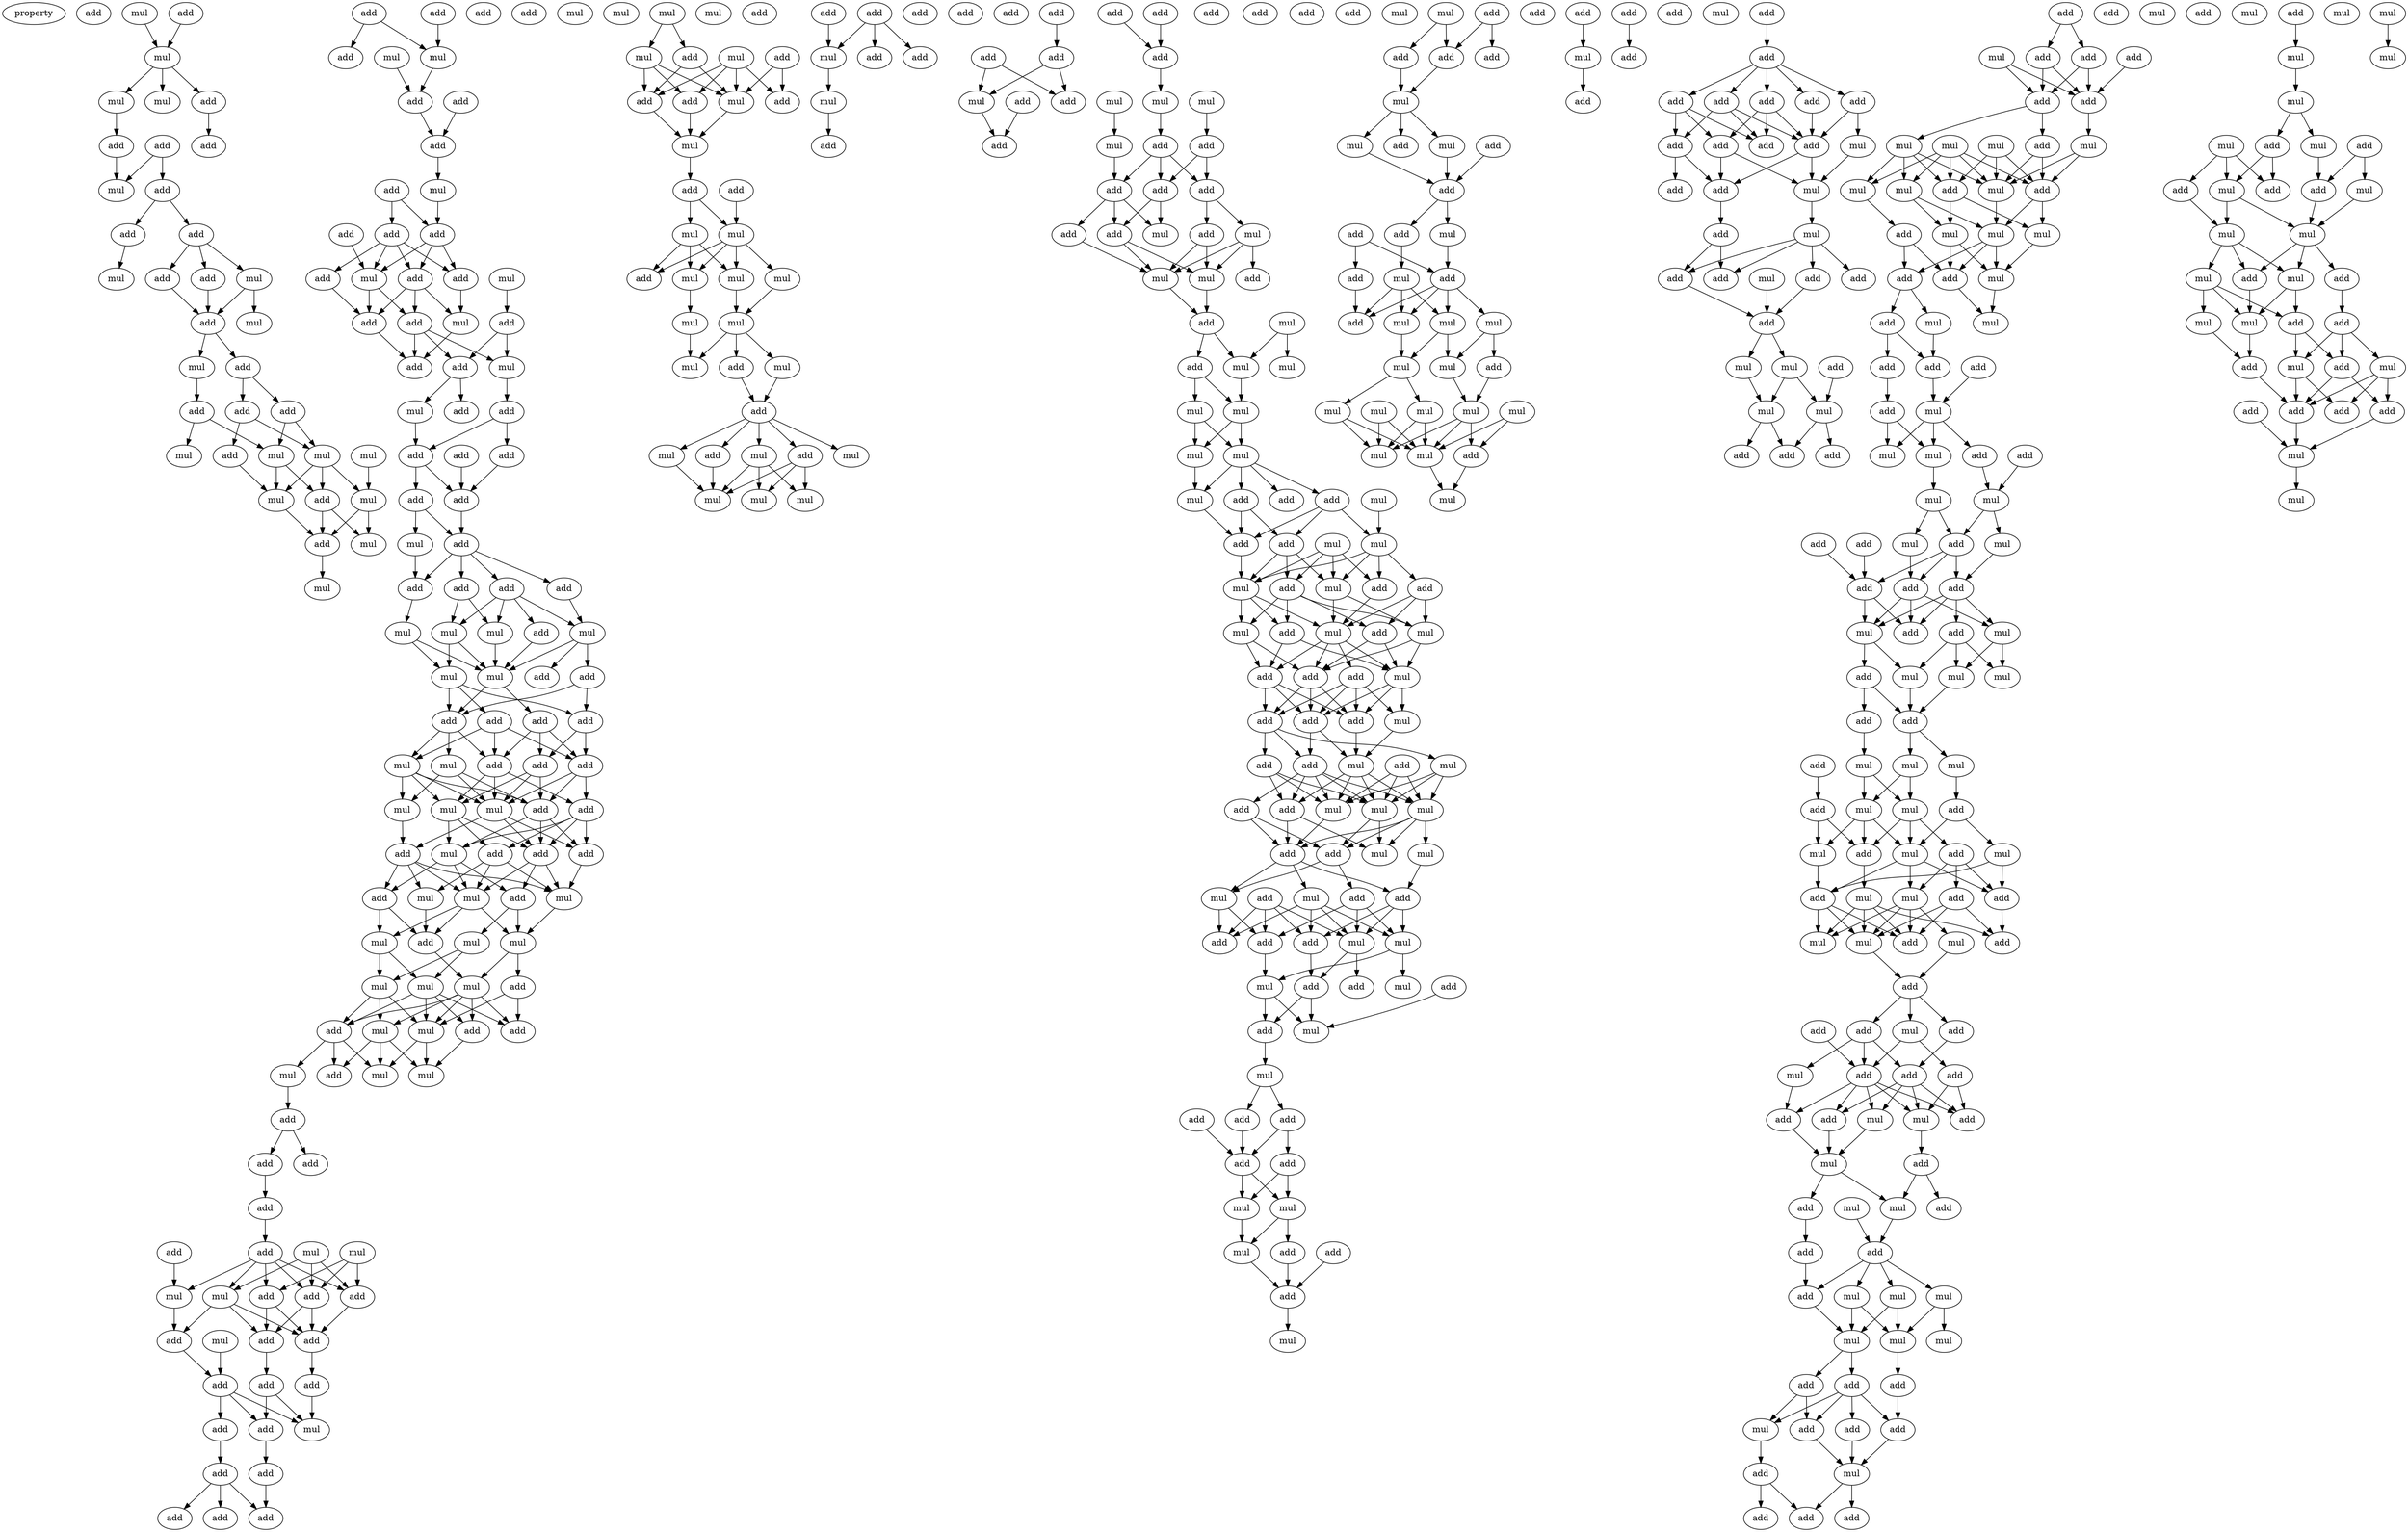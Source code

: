 digraph {
    node [fontcolor=black]
    property [mul=2,lf=1.4]
    0 [ label = add ];
    1 [ label = mul ];
    2 [ label = add ];
    3 [ label = mul ];
    4 [ label = mul ];
    5 [ label = mul ];
    6 [ label = add ];
    7 [ label = add ];
    8 [ label = add ];
    9 [ label = add ];
    10 [ label = mul ];
    11 [ label = add ];
    12 [ label = add ];
    13 [ label = add ];
    14 [ label = add ];
    15 [ label = mul ];
    16 [ label = add ];
    17 [ label = mul ];
    18 [ label = mul ];
    19 [ label = add ];
    20 [ label = mul ];
    21 [ label = add ];
    22 [ label = add ];
    23 [ label = add ];
    24 [ label = add ];
    25 [ label = mul ];
    26 [ label = mul ];
    27 [ label = mul ];
    28 [ label = mul ];
    29 [ label = add ];
    30 [ label = add ];
    31 [ label = mul ];
    32 [ label = mul ];
    33 [ label = add ];
    34 [ label = mul ];
    35 [ label = add ];
    36 [ label = add ];
    37 [ label = mul ];
    38 [ label = add ];
    39 [ label = mul ];
    40 [ label = mul ];
    41 [ label = add ];
    42 [ label = add ];
    43 [ label = add ];
    44 [ label = add ];
    45 [ label = mul ];
    46 [ label = add ];
    47 [ label = add ];
    48 [ label = add ];
    49 [ label = add ];
    50 [ label = mul ];
    51 [ label = add ];
    52 [ label = add ];
    53 [ label = mul ];
    54 [ label = add ];
    55 [ label = mul ];
    56 [ label = add ];
    57 [ label = add ];
    58 [ label = add ];
    59 [ label = add ];
    60 [ label = mul ];
    61 [ label = mul ];
    62 [ label = add ];
    63 [ label = add ];
    64 [ label = add ];
    65 [ label = add ];
    66 [ label = add ];
    67 [ label = add ];
    68 [ label = add ];
    69 [ label = add ];
    70 [ label = add ];
    71 [ label = mul ];
    72 [ label = add ];
    73 [ label = add ];
    74 [ label = add ];
    75 [ label = add ];
    76 [ label = add ];
    77 [ label = mul ];
    78 [ label = mul ];
    79 [ label = mul ];
    80 [ label = mul ];
    81 [ label = add ];
    82 [ label = mul ];
    83 [ label = add ];
    84 [ label = mul ];
    85 [ label = add ];
    86 [ label = add ];
    87 [ label = add ];
    88 [ label = add ];
    89 [ label = add ];
    90 [ label = add ];
    91 [ label = add ];
    92 [ label = mul ];
    93 [ label = mul ];
    94 [ label = add ];
    95 [ label = mul ];
    96 [ label = add ];
    97 [ label = mul ];
    98 [ label = mul ];
    99 [ label = mul ];
    100 [ label = add ];
    101 [ label = add ];
    102 [ label = add ];
    103 [ label = add ];
    104 [ label = add ];
    105 [ label = mul ];
    106 [ label = add ];
    107 [ label = mul ];
    108 [ label = mul ];
    109 [ label = add ];
    110 [ label = mul ];
    111 [ label = mul ];
    112 [ label = mul ];
    113 [ label = mul ];
    114 [ label = mul ];
    115 [ label = add ];
    116 [ label = mul ];
    117 [ label = add ];
    118 [ label = add ];
    119 [ label = mul ];
    120 [ label = mul ];
    121 [ label = add ];
    122 [ label = mul ];
    123 [ label = add ];
    124 [ label = mul ];
    125 [ label = mul ];
    126 [ label = add ];
    127 [ label = add ];
    128 [ label = add ];
    129 [ label = add ];
    130 [ label = add ];
    131 [ label = mul ];
    132 [ label = add ];
    133 [ label = add ];
    134 [ label = mul ];
    135 [ label = mul ];
    136 [ label = add ];
    137 [ label = add ];
    138 [ label = mul ];
    139 [ label = add ];
    140 [ label = add ];
    141 [ label = mul ];
    142 [ label = add ];
    143 [ label = add ];
    144 [ label = add ];
    145 [ label = add ];
    146 [ label = add ];
    147 [ label = add ];
    148 [ label = mul ];
    149 [ label = add ];
    150 [ label = add ];
    151 [ label = add ];
    152 [ label = add ];
    153 [ label = mul ];
    154 [ label = mul ];
    155 [ label = add ];
    156 [ label = add ];
    157 [ label = mul ];
    158 [ label = mul ];
    159 [ label = mul ];
    160 [ label = add ];
    161 [ label = add ];
    162 [ label = mul ];
    163 [ label = add ];
    164 [ label = add ];
    165 [ label = add ];
    166 [ label = mul ];
    167 [ label = add ];
    168 [ label = add ];
    169 [ label = mul ];
    170 [ label = mul ];
    171 [ label = mul ];
    172 [ label = mul ];
    173 [ label = mul ];
    174 [ label = add ];
    175 [ label = mul ];
    176 [ label = mul ];
    177 [ label = mul ];
    178 [ label = add ];
    179 [ label = mul ];
    180 [ label = mul ];
    181 [ label = add ];
    182 [ label = add ];
    183 [ label = mul ];
    184 [ label = add ];
    185 [ label = mul ];
    186 [ label = mul ];
    187 [ label = mul ];
    188 [ label = mul ];
    189 [ label = mul ];
    190 [ label = add ];
    191 [ label = add ];
    192 [ label = add ];
    193 [ label = add ];
    194 [ label = mul ];
    195 [ label = add ];
    196 [ label = add ];
    197 [ label = mul ];
    198 [ label = add ];
    199 [ label = add ];
    200 [ label = add ];
    201 [ label = add ];
    202 [ label = add ];
    203 [ label = add ];
    204 [ label = mul ];
    205 [ label = add ];
    206 [ label = add ];
    207 [ label = add ];
    208 [ label = add ];
    209 [ label = add ];
    210 [ label = add ];
    211 [ label = add ];
    212 [ label = mul ];
    213 [ label = mul ];
    214 [ label = mul ];
    215 [ label = add ];
    216 [ label = add ];
    217 [ label = mul ];
    218 [ label = add ];
    219 [ label = add ];
    220 [ label = add ];
    221 [ label = add ];
    222 [ label = add ];
    223 [ label = mul ];
    224 [ label = mul ];
    225 [ label = add ];
    226 [ label = add ];
    227 [ label = mul ];
    228 [ label = mul ];
    229 [ label = add ];
    230 [ label = mul ];
    231 [ label = add ];
    232 [ label = mul ];
    233 [ label = mul ];
    234 [ label = add ];
    235 [ label = mul ];
    236 [ label = add ];
    237 [ label = mul ];
    238 [ label = mul ];
    239 [ label = mul ];
    240 [ label = add ];
    241 [ label = mul ];
    242 [ label = mul ];
    243 [ label = add ];
    244 [ label = add ];
    245 [ label = add ];
    246 [ label = add ];
    247 [ label = mul ];
    248 [ label = mul ];
    249 [ label = add ];
    250 [ label = mul ];
    251 [ label = add ];
    252 [ label = add ];
    253 [ label = mul ];
    254 [ label = add ];
    255 [ label = mul ];
    256 [ label = mul ];
    257 [ label = mul ];
    258 [ label = add ];
    259 [ label = mul ];
    260 [ label = add ];
    261 [ label = add ];
    262 [ label = add ];
    263 [ label = mul ];
    264 [ label = add ];
    265 [ label = add ];
    266 [ label = add ];
    267 [ label = add ];
    268 [ label = add ];
    269 [ label = mul ];
    270 [ label = mul ];
    271 [ label = add ];
    272 [ label = mul ];
    273 [ label = mul ];
    274 [ label = mul ];
    275 [ label = add ];
    276 [ label = add ];
    277 [ label = add ];
    278 [ label = mul ];
    279 [ label = mul ];
    280 [ label = add ];
    281 [ label = mul ];
    282 [ label = add ];
    283 [ label = add ];
    284 [ label = mul ];
    285 [ label = add ];
    286 [ label = add ];
    287 [ label = mul ];
    288 [ label = add ];
    289 [ label = mul ];
    290 [ label = add ];
    291 [ label = mul ];
    292 [ label = add ];
    293 [ label = mul ];
    294 [ label = add ];
    295 [ label = add ];
    296 [ label = add ];
    297 [ label = mul ];
    298 [ label = mul ];
    299 [ label = add ];
    300 [ label = add ];
    301 [ label = add ];
    302 [ label = add ];
    303 [ label = add ];
    304 [ label = add ];
    305 [ label = mul ];
    306 [ label = mul ];
    307 [ label = add ];
    308 [ label = mul ];
    309 [ label = add ];
    310 [ label = add ];
    311 [ label = mul ];
    312 [ label = mul ];
    313 [ label = mul ];
    314 [ label = add ];
    315 [ label = add ];
    316 [ label = add ];
    317 [ label = add ];
    318 [ label = add ];
    319 [ label = mul ];
    320 [ label = add ];
    321 [ label = mul ];
    322 [ label = add ];
    323 [ label = mul ];
    324 [ label = add ];
    325 [ label = add ];
    326 [ label = mul ];
    327 [ label = add ];
    328 [ label = add ];
    329 [ label = add ];
    330 [ label = mul ];
    331 [ label = add ];
    332 [ label = mul ];
    333 [ label = mul ];
    334 [ label = mul ];
    335 [ label = add ];
    336 [ label = mul ];
    337 [ label = mul ];
    338 [ label = mul ];
    339 [ label = mul ];
    340 [ label = mul ];
    341 [ label = mul ];
    342 [ label = mul ];
    343 [ label = mul ];
    344 [ label = add ];
    345 [ label = mul ];
    346 [ label = mul ];
    347 [ label = add ];
    348 [ label = add ];
    349 [ label = add ];
    350 [ label = mul ];
    351 [ label = add ];
    352 [ label = add ];
    353 [ label = mul ];
    354 [ label = add ];
    355 [ label = add ];
    356 [ label = add ];
    357 [ label = add ];
    358 [ label = add ];
    359 [ label = add ];
    360 [ label = add ];
    361 [ label = add ];
    362 [ label = add ];
    363 [ label = add ];
    364 [ label = add ];
    365 [ label = mul ];
    366 [ label = add ];
    367 [ label = add ];
    368 [ label = mul ];
    369 [ label = add ];
    370 [ label = mul ];
    371 [ label = add ];
    372 [ label = add ];
    373 [ label = add ];
    374 [ label = add ];
    375 [ label = mul ];
    376 [ label = add ];
    377 [ label = mul ];
    378 [ label = add ];
    379 [ label = mul ];
    380 [ label = mul ];
    381 [ label = mul ];
    382 [ label = add ];
    383 [ label = add ];
    384 [ label = add ];
    385 [ label = add ];
    386 [ label = mul ];
    387 [ label = add ];
    388 [ label = add ];
    389 [ label = add ];
    390 [ label = add ];
    391 [ label = add ];
    392 [ label = mul ];
    393 [ label = mul ];
    394 [ label = add ];
    395 [ label = mul ];
    396 [ label = mul ];
    397 [ label = add ];
    398 [ label = mul ];
    399 [ label = mul ];
    400 [ label = add ];
    401 [ label = mul ];
    402 [ label = mul ];
    403 [ label = mul ];
    404 [ label = mul ];
    405 [ label = add ];
    406 [ label = add ];
    407 [ label = mul ];
    408 [ label = add ];
    409 [ label = add ];
    410 [ label = mul ];
    411 [ label = mul ];
    412 [ label = add ];
    413 [ label = add ];
    414 [ label = add ];
    415 [ label = add ];
    416 [ label = mul ];
    417 [ label = mul ];
    418 [ label = add ];
    419 [ label = mul ];
    420 [ label = add ];
    421 [ label = add ];
    422 [ label = mul ];
    423 [ label = mul ];
    424 [ label = add ];
    425 [ label = mul ];
    426 [ label = mul ];
    427 [ label = add ];
    428 [ label = add ];
    429 [ label = add ];
    430 [ label = add ];
    431 [ label = add ];
    432 [ label = add ];
    433 [ label = mul ];
    434 [ label = add ];
    435 [ label = mul ];
    436 [ label = add ];
    437 [ label = mul ];
    438 [ label = mul ];
    439 [ label = mul ];
    440 [ label = add ];
    441 [ label = add ];
    442 [ label = add ];
    443 [ label = mul ];
    444 [ label = mul ];
    445 [ label = mul ];
    446 [ label = add ];
    447 [ label = add ];
    448 [ label = mul ];
    449 [ label = mul ];
    450 [ label = add ];
    451 [ label = mul ];
    452 [ label = mul ];
    453 [ label = add ];
    454 [ label = mul ];
    455 [ label = mul ];
    456 [ label = add ];
    457 [ label = mul ];
    458 [ label = add ];
    459 [ label = add ];
    460 [ label = add ];
    461 [ label = mul ];
    462 [ label = mul ];
    463 [ label = mul ];
    464 [ label = add ];
    465 [ label = add ];
    466 [ label = mul ];
    467 [ label = add ];
    468 [ label = add ];
    469 [ label = add ];
    470 [ label = mul ];
    471 [ label = add ];
    472 [ label = add ];
    473 [ label = add ];
    474 [ label = mul ];
    475 [ label = mul ];
    476 [ label = add ];
    477 [ label = add ];
    478 [ label = mul ];
    479 [ label = add ];
    480 [ label = mul ];
    481 [ label = add ];
    482 [ label = mul ];
    483 [ label = add ];
    484 [ label = mul ];
    485 [ label = add ];
    486 [ label = add ];
    487 [ label = add ];
    488 [ label = add ];
    489 [ label = mul ];
    490 [ label = add ];
    491 [ label = mul ];
    492 [ label = mul ];
    493 [ label = mul ];
    494 [ label = mul ];
    495 [ label = mul ];
    496 [ label = mul ];
    497 [ label = add ];
    498 [ label = add ];
    499 [ label = add ];
    500 [ label = add ];
    501 [ label = add ];
    502 [ label = add ];
    503 [ label = mul ];
    504 [ label = add ];
    505 [ label = mul ];
    506 [ label = add ];
    507 [ label = add ];
    508 [ label = add ];
    509 [ label = add ];
    510 [ label = mul ];
    511 [ label = mul ];
    512 [ label = add ];
    513 [ label = add ];
    514 [ label = mul ];
    515 [ label = mul ];
    516 [ label = add ];
    517 [ label = mul ];
    518 [ label = add ];
    519 [ label = mul ];
    520 [ label = add ];
    521 [ label = mul ];
    522 [ label = mul ];
    523 [ label = add ];
    524 [ label = mul ];
    525 [ label = add ];
    526 [ label = mul ];
    527 [ label = add ];
    528 [ label = mul ];
    529 [ label = add ];
    530 [ label = mul ];
    531 [ label = add ];
    532 [ label = mul ];
    533 [ label = add ];
    534 [ label = mul ];
    535 [ label = add ];
    536 [ label = add ];
    537 [ label = add ];
    538 [ label = add ];
    539 [ label = mul ];
    540 [ label = mul ];
    541 [ label = mul ];
    542 [ label = mul ];
    543 [ label = mul ];
    1 -> 3 [ name = 0 ];
    2 -> 3 [ name = 1 ];
    3 -> 4 [ name = 2 ];
    3 -> 5 [ name = 3 ];
    3 -> 6 [ name = 4 ];
    4 -> 7 [ name = 5 ];
    6 -> 9 [ name = 6 ];
    7 -> 10 [ name = 7 ];
    8 -> 10 [ name = 8 ];
    8 -> 11 [ name = 9 ];
    11 -> 12 [ name = 10 ];
    11 -> 13 [ name = 11 ];
    12 -> 15 [ name = 12 ];
    13 -> 14 [ name = 13 ];
    13 -> 16 [ name = 14 ];
    13 -> 17 [ name = 15 ];
    14 -> 19 [ name = 16 ];
    16 -> 19 [ name = 17 ];
    17 -> 18 [ name = 18 ];
    17 -> 19 [ name = 19 ];
    19 -> 20 [ name = 20 ];
    19 -> 21 [ name = 21 ];
    20 -> 24 [ name = 22 ];
    21 -> 22 [ name = 23 ];
    21 -> 23 [ name = 24 ];
    22 -> 28 [ name = 25 ];
    22 -> 29 [ name = 26 ];
    23 -> 26 [ name = 27 ];
    23 -> 28 [ name = 28 ];
    24 -> 25 [ name = 29 ];
    24 -> 26 [ name = 30 ];
    26 -> 30 [ name = 31 ];
    26 -> 32 [ name = 32 ];
    27 -> 31 [ name = 33 ];
    28 -> 30 [ name = 34 ];
    28 -> 31 [ name = 35 ];
    28 -> 32 [ name = 36 ];
    29 -> 32 [ name = 37 ];
    30 -> 33 [ name = 38 ];
    30 -> 34 [ name = 39 ];
    31 -> 33 [ name = 40 ];
    31 -> 34 [ name = 41 ];
    32 -> 33 [ name = 42 ];
    33 -> 37 [ name = 43 ];
    35 -> 38 [ name = 44 ];
    35 -> 40 [ name = 45 ];
    36 -> 40 [ name = 46 ];
    39 -> 41 [ name = 47 ];
    40 -> 41 [ name = 48 ];
    41 -> 43 [ name = 49 ];
    42 -> 43 [ name = 50 ];
    43 -> 45 [ name = 51 ];
    44 -> 47 [ name = 52 ];
    44 -> 48 [ name = 53 ];
    45 -> 47 [ name = 54 ];
    46 -> 50 [ name = 55 ];
    47 -> 49 [ name = 56 ];
    47 -> 50 [ name = 57 ];
    47 -> 51 [ name = 58 ];
    48 -> 49 [ name = 59 ];
    48 -> 50 [ name = 60 ];
    48 -> 51 [ name = 61 ];
    48 -> 52 [ name = 62 ];
    49 -> 54 [ name = 63 ];
    49 -> 55 [ name = 64 ];
    49 -> 56 [ name = 65 ];
    50 -> 54 [ name = 66 ];
    50 -> 56 [ name = 67 ];
    51 -> 55 [ name = 68 ];
    52 -> 54 [ name = 69 ];
    53 -> 57 [ name = 70 ];
    54 -> 59 [ name = 71 ];
    55 -> 59 [ name = 72 ];
    56 -> 58 [ name = 73 ];
    56 -> 59 [ name = 74 ];
    56 -> 60 [ name = 75 ];
    57 -> 58 [ name = 76 ];
    57 -> 60 [ name = 77 ];
    58 -> 61 [ name = 78 ];
    58 -> 63 [ name = 79 ];
    60 -> 62 [ name = 80 ];
    61 -> 65 [ name = 81 ];
    62 -> 65 [ name = 82 ];
    62 -> 66 [ name = 83 ];
    64 -> 68 [ name = 84 ];
    65 -> 68 [ name = 85 ];
    65 -> 69 [ name = 86 ];
    66 -> 68 [ name = 87 ];
    68 -> 70 [ name = 88 ];
    69 -> 70 [ name = 89 ];
    69 -> 71 [ name = 90 ];
    70 -> 72 [ name = 91 ];
    70 -> 73 [ name = 92 ];
    70 -> 74 [ name = 93 ];
    70 -> 75 [ name = 94 ];
    71 -> 72 [ name = 95 ];
    72 -> 77 [ name = 96 ];
    73 -> 78 [ name = 97 ];
    73 -> 80 [ name = 98 ];
    74 -> 79 [ name = 99 ];
    75 -> 76 [ name = 100 ];
    75 -> 78 [ name = 101 ];
    75 -> 79 [ name = 102 ];
    75 -> 80 [ name = 103 ];
    76 -> 84 [ name = 104 ];
    77 -> 82 [ name = 105 ];
    77 -> 84 [ name = 106 ];
    78 -> 84 [ name = 107 ];
    79 -> 81 [ name = 108 ];
    79 -> 83 [ name = 109 ];
    79 -> 84 [ name = 110 ];
    80 -> 82 [ name = 111 ];
    80 -> 84 [ name = 112 ];
    82 -> 85 [ name = 113 ];
    82 -> 86 [ name = 114 ];
    82 -> 87 [ name = 115 ];
    83 -> 85 [ name = 116 ];
    83 -> 86 [ name = 117 ];
    84 -> 86 [ name = 118 ];
    84 -> 88 [ name = 119 ];
    85 -> 89 [ name = 120 ];
    85 -> 91 [ name = 121 ];
    86 -> 90 [ name = 122 ];
    86 -> 92 [ name = 123 ];
    86 -> 93 [ name = 124 ];
    87 -> 90 [ name = 125 ];
    87 -> 91 [ name = 126 ];
    87 -> 92 [ name = 127 ];
    88 -> 89 [ name = 128 ];
    88 -> 90 [ name = 129 ];
    88 -> 91 [ name = 130 ];
    89 -> 95 [ name = 131 ];
    89 -> 96 [ name = 132 ];
    89 -> 98 [ name = 133 ];
    90 -> 94 [ name = 134 ];
    90 -> 95 [ name = 135 ];
    90 -> 98 [ name = 136 ];
    91 -> 94 [ name = 137 ];
    91 -> 95 [ name = 138 ];
    91 -> 96 [ name = 139 ];
    92 -> 95 [ name = 140 ];
    92 -> 96 [ name = 141 ];
    92 -> 97 [ name = 142 ];
    92 -> 98 [ name = 143 ];
    93 -> 95 [ name = 144 ];
    93 -> 96 [ name = 145 ];
    93 -> 97 [ name = 146 ];
    94 -> 99 [ name = 147 ];
    94 -> 100 [ name = 148 ];
    94 -> 101 [ name = 149 ];
    94 -> 102 [ name = 150 ];
    95 -> 101 [ name = 151 ];
    95 -> 102 [ name = 152 ];
    95 -> 103 [ name = 153 ];
    96 -> 99 [ name = 154 ];
    96 -> 101 [ name = 155 ];
    96 -> 102 [ name = 156 ];
    97 -> 103 [ name = 157 ];
    98 -> 99 [ name = 158 ];
    98 -> 100 [ name = 159 ];
    98 -> 101 [ name = 160 ];
    99 -> 104 [ name = 161 ];
    99 -> 106 [ name = 162 ];
    99 -> 108 [ name = 163 ];
    100 -> 105 [ name = 164 ];
    100 -> 107 [ name = 165 ];
    100 -> 108 [ name = 166 ];
    101 -> 104 [ name = 167 ];
    101 -> 105 [ name = 168 ];
    101 -> 108 [ name = 169 ];
    102 -> 105 [ name = 170 ];
    103 -> 105 [ name = 171 ];
    103 -> 106 [ name = 172 ];
    103 -> 107 [ name = 173 ];
    103 -> 108 [ name = 174 ];
    104 -> 110 [ name = 175 ];
    104 -> 112 [ name = 176 ];
    105 -> 112 [ name = 177 ];
    106 -> 109 [ name = 178 ];
    106 -> 111 [ name = 179 ];
    107 -> 109 [ name = 180 ];
    108 -> 109 [ name = 181 ];
    108 -> 111 [ name = 182 ];
    108 -> 112 [ name = 183 ];
    109 -> 113 [ name = 184 ];
    110 -> 114 [ name = 185 ];
    110 -> 116 [ name = 186 ];
    111 -> 114 [ name = 187 ];
    111 -> 116 [ name = 188 ];
    112 -> 113 [ name = 189 ];
    112 -> 115 [ name = 190 ];
    113 -> 117 [ name = 191 ];
    113 -> 118 [ name = 192 ];
    113 -> 119 [ name = 193 ];
    113 -> 120 [ name = 194 ];
    113 -> 121 [ name = 195 ];
    114 -> 117 [ name = 196 ];
    114 -> 118 [ name = 197 ];
    114 -> 119 [ name = 198 ];
    114 -> 121 [ name = 199 ];
    115 -> 119 [ name = 200 ];
    115 -> 121 [ name = 201 ];
    116 -> 117 [ name = 202 ];
    116 -> 119 [ name = 203 ];
    116 -> 120 [ name = 204 ];
    117 -> 122 [ name = 205 ];
    117 -> 123 [ name = 206 ];
    117 -> 124 [ name = 207 ];
    118 -> 125 [ name = 208 ];
    119 -> 122 [ name = 209 ];
    119 -> 125 [ name = 210 ];
    120 -> 122 [ name = 211 ];
    120 -> 123 [ name = 212 ];
    120 -> 125 [ name = 213 ];
    124 -> 126 [ name = 214 ];
    126 -> 127 [ name = 215 ];
    126 -> 128 [ name = 216 ];
    127 -> 130 [ name = 217 ];
    130 -> 133 [ name = 218 ];
    131 -> 136 [ name = 219 ];
    131 -> 138 [ name = 220 ];
    131 -> 139 [ name = 221 ];
    132 -> 135 [ name = 222 ];
    133 -> 135 [ name = 223 ];
    133 -> 136 [ name = 224 ];
    133 -> 137 [ name = 225 ];
    133 -> 138 [ name = 226 ];
    133 -> 139 [ name = 227 ];
    134 -> 136 [ name = 228 ];
    134 -> 137 [ name = 229 ];
    134 -> 139 [ name = 230 ];
    135 -> 143 [ name = 231 ];
    136 -> 140 [ name = 232 ];
    136 -> 142 [ name = 233 ];
    137 -> 140 [ name = 234 ];
    137 -> 142 [ name = 235 ];
    138 -> 140 [ name = 236 ];
    138 -> 142 [ name = 237 ];
    138 -> 143 [ name = 238 ];
    139 -> 142 [ name = 239 ];
    140 -> 145 [ name = 240 ];
    141 -> 144 [ name = 241 ];
    142 -> 146 [ name = 242 ];
    143 -> 144 [ name = 243 ];
    144 -> 147 [ name = 244 ];
    144 -> 148 [ name = 245 ];
    144 -> 149 [ name = 246 ];
    145 -> 148 [ name = 247 ];
    145 -> 149 [ name = 248 ];
    146 -> 148 [ name = 249 ];
    147 -> 150 [ name = 250 ];
    149 -> 151 [ name = 251 ];
    150 -> 152 [ name = 252 ];
    150 -> 155 [ name = 253 ];
    150 -> 156 [ name = 254 ];
    151 -> 155 [ name = 255 ];
    157 -> 159 [ name = 256 ];
    157 -> 160 [ name = 257 ];
    158 -> 162 [ name = 258 ];
    158 -> 163 [ name = 259 ];
    158 -> 164 [ name = 260 ];
    158 -> 165 [ name = 261 ];
    159 -> 162 [ name = 262 ];
    159 -> 163 [ name = 263 ];
    159 -> 164 [ name = 264 ];
    160 -> 162 [ name = 265 ];
    160 -> 163 [ name = 266 ];
    161 -> 162 [ name = 267 ];
    161 -> 165 [ name = 268 ];
    162 -> 166 [ name = 269 ];
    163 -> 166 [ name = 270 ];
    164 -> 166 [ name = 271 ];
    166 -> 167 [ name = 272 ];
    167 -> 169 [ name = 273 ];
    167 -> 170 [ name = 274 ];
    168 -> 170 [ name = 275 ];
    169 -> 172 [ name = 276 ];
    169 -> 174 [ name = 277 ];
    169 -> 175 [ name = 278 ];
    170 -> 172 [ name = 279 ];
    170 -> 173 [ name = 280 ];
    170 -> 174 [ name = 281 ];
    170 -> 175 [ name = 282 ];
    172 -> 177 [ name = 283 ];
    173 -> 177 [ name = 284 ];
    175 -> 176 [ name = 285 ];
    176 -> 179 [ name = 286 ];
    177 -> 178 [ name = 287 ];
    177 -> 179 [ name = 288 ];
    177 -> 180 [ name = 289 ];
    178 -> 181 [ name = 290 ];
    180 -> 181 [ name = 291 ];
    181 -> 182 [ name = 292 ];
    181 -> 183 [ name = 293 ];
    181 -> 184 [ name = 294 ];
    181 -> 185 [ name = 295 ];
    181 -> 186 [ name = 296 ];
    182 -> 188 [ name = 297 ];
    184 -> 187 [ name = 298 ];
    184 -> 188 [ name = 299 ];
    184 -> 189 [ name = 300 ];
    185 -> 187 [ name = 301 ];
    185 -> 188 [ name = 302 ];
    185 -> 189 [ name = 303 ];
    186 -> 188 [ name = 304 ];
    191 -> 194 [ name = 305 ];
    191 -> 195 [ name = 306 ];
    191 -> 196 [ name = 307 ];
    192 -> 194 [ name = 308 ];
    194 -> 197 [ name = 309 ];
    197 -> 200 [ name = 310 ];
    201 -> 203 [ name = 311 ];
    202 -> 204 [ name = 312 ];
    202 -> 205 [ name = 313 ];
    203 -> 204 [ name = 314 ];
    203 -> 205 [ name = 315 ];
    204 -> 207 [ name = 316 ];
    206 -> 207 [ name = 317 ];
    208 -> 211 [ name = 318 ];
    210 -> 211 [ name = 319 ];
    211 -> 213 [ name = 320 ];
    212 -> 216 [ name = 321 ];
    213 -> 215 [ name = 322 ];
    214 -> 217 [ name = 323 ];
    215 -> 218 [ name = 324 ];
    215 -> 219 [ name = 325 ];
    215 -> 220 [ name = 326 ];
    216 -> 218 [ name = 327 ];
    216 -> 220 [ name = 328 ];
    217 -> 219 [ name = 329 ];
    218 -> 223 [ name = 330 ];
    218 -> 225 [ name = 331 ];
    219 -> 221 [ name = 332 ];
    219 -> 222 [ name = 333 ];
    219 -> 224 [ name = 334 ];
    220 -> 222 [ name = 335 ];
    220 -> 224 [ name = 336 ];
    221 -> 228 [ name = 337 ];
    222 -> 227 [ name = 338 ];
    222 -> 228 [ name = 339 ];
    223 -> 226 [ name = 340 ];
    223 -> 227 [ name = 341 ];
    223 -> 228 [ name = 342 ];
    225 -> 227 [ name = 343 ];
    225 -> 228 [ name = 344 ];
    227 -> 229 [ name = 345 ];
    228 -> 229 [ name = 346 ];
    229 -> 231 [ name = 347 ];
    229 -> 232 [ name = 348 ];
    230 -> 232 [ name = 349 ];
    230 -> 233 [ name = 350 ];
    231 -> 235 [ name = 351 ];
    231 -> 237 [ name = 352 ];
    232 -> 235 [ name = 353 ];
    235 -> 238 [ name = 354 ];
    235 -> 239 [ name = 355 ];
    237 -> 238 [ name = 356 ];
    237 -> 239 [ name = 357 ];
    238 -> 240 [ name = 358 ];
    238 -> 241 [ name = 359 ];
    238 -> 243 [ name = 360 ];
    238 -> 244 [ name = 361 ];
    239 -> 241 [ name = 362 ];
    240 -> 245 [ name = 363 ];
    240 -> 246 [ name = 364 ];
    241 -> 246 [ name = 365 ];
    242 -> 248 [ name = 366 ];
    244 -> 245 [ name = 367 ];
    244 -> 246 [ name = 368 ];
    244 -> 248 [ name = 369 ];
    245 -> 250 [ name = 370 ];
    245 -> 251 [ name = 371 ];
    245 -> 253 [ name = 372 ];
    246 -> 253 [ name = 373 ];
    247 -> 249 [ name = 374 ];
    247 -> 250 [ name = 375 ];
    247 -> 251 [ name = 376 ];
    247 -> 253 [ name = 377 ];
    248 -> 249 [ name = 378 ];
    248 -> 250 [ name = 379 ];
    248 -> 252 [ name = 380 ];
    248 -> 253 [ name = 381 ];
    249 -> 255 [ name = 382 ];
    250 -> 255 [ name = 383 ];
    250 -> 256 [ name = 384 ];
    251 -> 254 [ name = 385 ];
    251 -> 256 [ name = 386 ];
    251 -> 257 [ name = 387 ];
    251 -> 258 [ name = 388 ];
    252 -> 254 [ name = 389 ];
    252 -> 255 [ name = 390 ];
    252 -> 256 [ name = 391 ];
    253 -> 255 [ name = 392 ];
    253 -> 257 [ name = 393 ];
    253 -> 258 [ name = 394 ];
    254 -> 259 [ name = 395 ];
    254 -> 261 [ name = 396 ];
    255 -> 259 [ name = 397 ];
    255 -> 260 [ name = 398 ];
    255 -> 261 [ name = 399 ];
    255 -> 262 [ name = 400 ];
    256 -> 259 [ name = 401 ];
    256 -> 261 [ name = 402 ];
    257 -> 261 [ name = 403 ];
    257 -> 262 [ name = 404 ];
    258 -> 259 [ name = 405 ];
    258 -> 262 [ name = 406 ];
    259 -> 263 [ name = 407 ];
    259 -> 265 [ name = 408 ];
    259 -> 266 [ name = 409 ];
    260 -> 263 [ name = 410 ];
    260 -> 264 [ name = 411 ];
    260 -> 265 [ name = 412 ];
    260 -> 266 [ name = 413 ];
    261 -> 264 [ name = 414 ];
    261 -> 265 [ name = 415 ];
    261 -> 266 [ name = 416 ];
    262 -> 264 [ name = 417 ];
    262 -> 265 [ name = 418 ];
    262 -> 266 [ name = 419 ];
    263 -> 270 [ name = 420 ];
    264 -> 267 [ name = 421 ];
    264 -> 268 [ name = 422 ];
    264 -> 269 [ name = 423 ];
    265 -> 267 [ name = 424 ];
    265 -> 270 [ name = 425 ];
    266 -> 270 [ name = 426 ];
    267 -> 272 [ name = 427 ];
    267 -> 273 [ name = 428 ];
    267 -> 274 [ name = 429 ];
    267 -> 275 [ name = 430 ];
    267 -> 276 [ name = 431 ];
    268 -> 272 [ name = 432 ];
    268 -> 273 [ name = 433 ];
    268 -> 275 [ name = 434 ];
    269 -> 272 [ name = 435 ];
    269 -> 273 [ name = 436 ];
    269 -> 274 [ name = 437 ];
    270 -> 272 [ name = 438 ];
    270 -> 273 [ name = 439 ];
    270 -> 274 [ name = 440 ];
    270 -> 275 [ name = 441 ];
    271 -> 272 [ name = 442 ];
    271 -> 273 [ name = 443 ];
    271 -> 274 [ name = 444 ];
    272 -> 280 [ name = 445 ];
    273 -> 277 [ name = 446 ];
    273 -> 279 [ name = 447 ];
    274 -> 277 [ name = 448 ];
    274 -> 278 [ name = 449 ];
    274 -> 279 [ name = 450 ];
    274 -> 280 [ name = 451 ];
    275 -> 279 [ name = 452 ];
    275 -> 280 [ name = 453 ];
    276 -> 277 [ name = 454 ];
    276 -> 280 [ name = 455 ];
    277 -> 283 [ name = 456 ];
    277 -> 284 [ name = 457 ];
    278 -> 282 [ name = 458 ];
    280 -> 281 [ name = 459 ];
    280 -> 282 [ name = 460 ];
    280 -> 284 [ name = 461 ];
    281 -> 286 [ name = 462 ];
    281 -> 287 [ name = 463 ];
    281 -> 288 [ name = 464 ];
    281 -> 289 [ name = 465 ];
    282 -> 287 [ name = 466 ];
    282 -> 288 [ name = 467 ];
    282 -> 289 [ name = 468 ];
    283 -> 287 [ name = 469 ];
    283 -> 289 [ name = 470 ];
    283 -> 290 [ name = 471 ];
    284 -> 286 [ name = 472 ];
    284 -> 290 [ name = 473 ];
    285 -> 286 [ name = 474 ];
    285 -> 287 [ name = 475 ];
    285 -> 288 [ name = 476 ];
    285 -> 290 [ name = 477 ];
    287 -> 292 [ name = 478 ];
    287 -> 294 [ name = 479 ];
    288 -> 292 [ name = 480 ];
    289 -> 291 [ name = 481 ];
    289 -> 293 [ name = 482 ];
    290 -> 291 [ name = 483 ];
    291 -> 296 [ name = 484 ];
    291 -> 297 [ name = 485 ];
    292 -> 296 [ name = 486 ];
    292 -> 297 [ name = 487 ];
    295 -> 297 [ name = 488 ];
    296 -> 298 [ name = 489 ];
    298 -> 300 [ name = 490 ];
    298 -> 302 [ name = 491 ];
    300 -> 304 [ name = 492 ];
    301 -> 304 [ name = 493 ];
    302 -> 303 [ name = 494 ];
    302 -> 304 [ name = 495 ];
    303 -> 305 [ name = 496 ];
    303 -> 306 [ name = 497 ];
    304 -> 305 [ name = 498 ];
    304 -> 306 [ name = 499 ];
    305 -> 308 [ name = 500 ];
    306 -> 308 [ name = 501 ];
    306 -> 309 [ name = 502 ];
    307 -> 310 [ name = 503 ];
    308 -> 310 [ name = 504 ];
    309 -> 310 [ name = 505 ];
    310 -> 311 [ name = 506 ];
    313 -> 317 [ name = 507 ];
    313 -> 318 [ name = 508 ];
    314 -> 316 [ name = 509 ];
    314 -> 317 [ name = 510 ];
    317 -> 319 [ name = 511 ];
    318 -> 319 [ name = 512 ];
    319 -> 320 [ name = 513 ];
    319 -> 321 [ name = 514 ];
    319 -> 323 [ name = 515 ];
    321 -> 324 [ name = 516 ];
    322 -> 324 [ name = 517 ];
    323 -> 324 [ name = 518 ];
    324 -> 325 [ name = 519 ];
    324 -> 326 [ name = 520 ];
    325 -> 330 [ name = 521 ];
    326 -> 328 [ name = 522 ];
    327 -> 328 [ name = 523 ];
    327 -> 329 [ name = 524 ];
    328 -> 331 [ name = 525 ];
    328 -> 332 [ name = 526 ];
    328 -> 333 [ name = 527 ];
    328 -> 334 [ name = 528 ];
    329 -> 331 [ name = 529 ];
    330 -> 331 [ name = 530 ];
    330 -> 333 [ name = 531 ];
    330 -> 334 [ name = 532 ];
    332 -> 335 [ name = 533 ];
    332 -> 337 [ name = 534 ];
    333 -> 336 [ name = 535 ];
    333 -> 337 [ name = 536 ];
    334 -> 336 [ name = 537 ];
    335 -> 341 [ name = 538 ];
    336 -> 340 [ name = 539 ];
    336 -> 342 [ name = 540 ];
    337 -> 341 [ name = 541 ];
    338 -> 343 [ name = 542 ];
    338 -> 345 [ name = 543 ];
    339 -> 344 [ name = 544 ];
    339 -> 345 [ name = 545 ];
    340 -> 343 [ name = 546 ];
    340 -> 345 [ name = 547 ];
    341 -> 343 [ name = 548 ];
    341 -> 344 [ name = 549 ];
    341 -> 345 [ name = 550 ];
    342 -> 343 [ name = 551 ];
    342 -> 345 [ name = 552 ];
    344 -> 346 [ name = 553 ];
    345 -> 346 [ name = 554 ];
    347 -> 350 [ name = 555 ];
    348 -> 349 [ name = 556 ];
    350 -> 352 [ name = 557 ];
    354 -> 355 [ name = 558 ];
    355 -> 356 [ name = 559 ];
    355 -> 357 [ name = 560 ];
    355 -> 358 [ name = 561 ];
    355 -> 359 [ name = 562 ];
    355 -> 360 [ name = 563 ];
    356 -> 361 [ name = 564 ];
    356 -> 362 [ name = 565 ];
    356 -> 363 [ name = 566 ];
    357 -> 362 [ name = 567 ];
    357 -> 363 [ name = 568 ];
    357 -> 364 [ name = 569 ];
    358 -> 361 [ name = 570 ];
    358 -> 363 [ name = 571 ];
    358 -> 364 [ name = 572 ];
    359 -> 361 [ name = 573 ];
    360 -> 361 [ name = 574 ];
    360 -> 365 [ name = 575 ];
    361 -> 366 [ name = 576 ];
    361 -> 368 [ name = 577 ];
    362 -> 366 [ name = 578 ];
    362 -> 368 [ name = 579 ];
    364 -> 366 [ name = 580 ];
    364 -> 367 [ name = 581 ];
    365 -> 368 [ name = 582 ];
    366 -> 369 [ name = 583 ];
    368 -> 370 [ name = 584 ];
    369 -> 371 [ name = 585 ];
    369 -> 374 [ name = 586 ];
    370 -> 371 [ name = 587 ];
    370 -> 372 [ name = 588 ];
    370 -> 373 [ name = 589 ];
    370 -> 374 [ name = 590 ];
    373 -> 376 [ name = 591 ];
    374 -> 376 [ name = 592 ];
    375 -> 376 [ name = 593 ];
    376 -> 377 [ name = 594 ];
    376 -> 379 [ name = 595 ];
    377 -> 381 [ name = 596 ];
    378 -> 380 [ name = 597 ];
    379 -> 380 [ name = 598 ];
    379 -> 381 [ name = 599 ];
    380 -> 382 [ name = 600 ];
    380 -> 384 [ name = 601 ];
    381 -> 383 [ name = 602 ];
    381 -> 384 [ name = 603 ];
    385 -> 387 [ name = 604 ];
    385 -> 389 [ name = 605 ];
    386 -> 390 [ name = 606 ];
    386 -> 391 [ name = 607 ];
    387 -> 390 [ name = 608 ];
    387 -> 391 [ name = 609 ];
    388 -> 390 [ name = 610 ];
    389 -> 390 [ name = 611 ];
    389 -> 391 [ name = 612 ];
    390 -> 395 [ name = 613 ];
    391 -> 393 [ name = 614 ];
    391 -> 394 [ name = 615 ];
    392 -> 397 [ name = 616 ];
    392 -> 398 [ name = 617 ];
    392 -> 400 [ name = 618 ];
    393 -> 398 [ name = 619 ];
    393 -> 399 [ name = 620 ];
    393 -> 400 [ name = 621 ];
    393 -> 401 [ name = 622 ];
    394 -> 397 [ name = 623 ];
    394 -> 398 [ name = 624 ];
    395 -> 397 [ name = 625 ];
    395 -> 398 [ name = 626 ];
    396 -> 397 [ name = 627 ];
    396 -> 398 [ name = 628 ];
    396 -> 399 [ name = 629 ];
    396 -> 400 [ name = 630 ];
    396 -> 401 [ name = 631 ];
    397 -> 402 [ name = 632 ];
    397 -> 403 [ name = 633 ];
    398 -> 402 [ name = 634 ];
    399 -> 405 [ name = 635 ];
    400 -> 403 [ name = 636 ];
    400 -> 404 [ name = 637 ];
    401 -> 402 [ name = 638 ];
    401 -> 404 [ name = 639 ];
    402 -> 406 [ name = 640 ];
    402 -> 407 [ name = 641 ];
    402 -> 408 [ name = 642 ];
    403 -> 407 [ name = 643 ];
    404 -> 406 [ name = 644 ];
    404 -> 407 [ name = 645 ];
    405 -> 406 [ name = 646 ];
    405 -> 408 [ name = 647 ];
    406 -> 410 [ name = 648 ];
    407 -> 410 [ name = 649 ];
    408 -> 409 [ name = 650 ];
    408 -> 411 [ name = 651 ];
    409 -> 412 [ name = 652 ];
    409 -> 413 [ name = 653 ];
    411 -> 413 [ name = 654 ];
    412 -> 415 [ name = 655 ];
    413 -> 416 [ name = 656 ];
    414 -> 416 [ name = 657 ];
    415 -> 417 [ name = 658 ];
    415 -> 419 [ name = 659 ];
    416 -> 417 [ name = 660 ];
    416 -> 419 [ name = 661 ];
    416 -> 421 [ name = 662 ];
    417 -> 422 [ name = 663 ];
    418 -> 423 [ name = 664 ];
    421 -> 423 [ name = 665 ];
    422 -> 426 [ name = 666 ];
    422 -> 428 [ name = 667 ];
    423 -> 425 [ name = 668 ];
    423 -> 428 [ name = 669 ];
    424 -> 431 [ name = 670 ];
    425 -> 429 [ name = 671 ];
    426 -> 430 [ name = 672 ];
    427 -> 431 [ name = 673 ];
    428 -> 429 [ name = 674 ];
    428 -> 430 [ name = 675 ];
    428 -> 431 [ name = 676 ];
    429 -> 432 [ name = 677 ];
    429 -> 433 [ name = 678 ];
    429 -> 434 [ name = 679 ];
    429 -> 435 [ name = 680 ];
    430 -> 433 [ name = 681 ];
    430 -> 434 [ name = 682 ];
    430 -> 435 [ name = 683 ];
    431 -> 434 [ name = 684 ];
    431 -> 435 [ name = 685 ];
    432 -> 437 [ name = 686 ];
    432 -> 438 [ name = 687 ];
    432 -> 439 [ name = 688 ];
    433 -> 438 [ name = 689 ];
    433 -> 439 [ name = 690 ];
    435 -> 436 [ name = 691 ];
    435 -> 437 [ name = 692 ];
    436 -> 440 [ name = 693 ];
    436 -> 441 [ name = 694 ];
    437 -> 441 [ name = 695 ];
    438 -> 441 [ name = 696 ];
    440 -> 444 [ name = 697 ];
    441 -> 443 [ name = 698 ];
    441 -> 445 [ name = 699 ];
    442 -> 447 [ name = 700 ];
    443 -> 446 [ name = 701 ];
    444 -> 448 [ name = 702 ];
    444 -> 449 [ name = 703 ];
    445 -> 448 [ name = 704 ];
    445 -> 449 [ name = 705 ];
    446 -> 451 [ name = 706 ];
    446 -> 452 [ name = 707 ];
    447 -> 453 [ name = 708 ];
    447 -> 454 [ name = 709 ];
    448 -> 450 [ name = 710 ];
    448 -> 452 [ name = 711 ];
    448 -> 453 [ name = 712 ];
    449 -> 452 [ name = 713 ];
    449 -> 453 [ name = 714 ];
    449 -> 454 [ name = 715 ];
    450 -> 455 [ name = 716 ];
    450 -> 456 [ name = 717 ];
    450 -> 458 [ name = 718 ];
    451 -> 458 [ name = 719 ];
    451 -> 459 [ name = 720 ];
    452 -> 455 [ name = 721 ];
    452 -> 458 [ name = 722 ];
    452 -> 459 [ name = 723 ];
    453 -> 457 [ name = 724 ];
    454 -> 459 [ name = 725 ];
    455 -> 461 [ name = 726 ];
    455 -> 462 [ name = 727 ];
    455 -> 463 [ name = 728 ];
    455 -> 464 [ name = 729 ];
    456 -> 460 [ name = 730 ];
    456 -> 461 [ name = 731 ];
    456 -> 464 [ name = 732 ];
    457 -> 460 [ name = 733 ];
    457 -> 461 [ name = 734 ];
    457 -> 463 [ name = 735 ];
    457 -> 464 [ name = 736 ];
    458 -> 460 [ name = 737 ];
    459 -> 461 [ name = 738 ];
    459 -> 463 [ name = 739 ];
    459 -> 464 [ name = 740 ];
    461 -> 465 [ name = 741 ];
    462 -> 465 [ name = 742 ];
    465 -> 467 [ name = 743 ];
    465 -> 468 [ name = 744 ];
    465 -> 470 [ name = 745 ];
    467 -> 472 [ name = 746 ];
    467 -> 473 [ name = 747 ];
    467 -> 474 [ name = 748 ];
    468 -> 472 [ name = 749 ];
    469 -> 473 [ name = 750 ];
    470 -> 471 [ name = 751 ];
    470 -> 473 [ name = 752 ];
    471 -> 475 [ name = 753 ];
    471 -> 476 [ name = 754 ];
    472 -> 475 [ name = 755 ];
    472 -> 476 [ name = 756 ];
    472 -> 477 [ name = 757 ];
    472 -> 478 [ name = 758 ];
    473 -> 475 [ name = 759 ];
    473 -> 476 [ name = 760 ];
    473 -> 477 [ name = 761 ];
    473 -> 478 [ name = 762 ];
    473 -> 479 [ name = 763 ];
    474 -> 479 [ name = 764 ];
    475 -> 481 [ name = 765 ];
    477 -> 480 [ name = 766 ];
    478 -> 480 [ name = 767 ];
    479 -> 480 [ name = 768 ];
    480 -> 484 [ name = 769 ];
    480 -> 485 [ name = 770 ];
    481 -> 483 [ name = 771 ];
    481 -> 484 [ name = 772 ];
    482 -> 487 [ name = 773 ];
    484 -> 487 [ name = 774 ];
    485 -> 488 [ name = 775 ];
    487 -> 489 [ name = 776 ];
    487 -> 490 [ name = 777 ];
    487 -> 491 [ name = 778 ];
    487 -> 493 [ name = 779 ];
    488 -> 490 [ name = 780 ];
    489 -> 494 [ name = 781 ];
    489 -> 496 [ name = 782 ];
    490 -> 494 [ name = 783 ];
    491 -> 494 [ name = 784 ];
    491 -> 496 [ name = 785 ];
    493 -> 495 [ name = 786 ];
    493 -> 496 [ name = 787 ];
    494 -> 497 [ name = 788 ];
    494 -> 498 [ name = 789 ];
    496 -> 499 [ name = 790 ];
    497 -> 500 [ name = 791 ];
    497 -> 503 [ name = 792 ];
    498 -> 500 [ name = 793 ];
    498 -> 501 [ name = 794 ];
    498 -> 502 [ name = 795 ];
    498 -> 503 [ name = 796 ];
    499 -> 501 [ name = 797 ];
    500 -> 505 [ name = 798 ];
    501 -> 505 [ name = 799 ];
    502 -> 505 [ name = 800 ];
    503 -> 504 [ name = 801 ];
    504 -> 507 [ name = 802 ];
    504 -> 509 [ name = 803 ];
    505 -> 508 [ name = 804 ];
    505 -> 509 [ name = 805 ];
    506 -> 510 [ name = 806 ];
    510 -> 511 [ name = 807 ];
    511 -> 513 [ name = 808 ];
    511 -> 514 [ name = 809 ];
    512 -> 517 [ name = 810 ];
    512 -> 518 [ name = 811 ];
    513 -> 516 [ name = 812 ];
    513 -> 519 [ name = 813 ];
    514 -> 518 [ name = 814 ];
    515 -> 516 [ name = 815 ];
    515 -> 519 [ name = 816 ];
    515 -> 520 [ name = 817 ];
    517 -> 521 [ name = 818 ];
    518 -> 521 [ name = 819 ];
    519 -> 521 [ name = 820 ];
    519 -> 522 [ name = 821 ];
    520 -> 522 [ name = 822 ];
    521 -> 523 [ name = 823 ];
    521 -> 525 [ name = 824 ];
    521 -> 526 [ name = 825 ];
    522 -> 524 [ name = 826 ];
    522 -> 525 [ name = 827 ];
    522 -> 526 [ name = 828 ];
    523 -> 527 [ name = 829 ];
    524 -> 528 [ name = 830 ];
    524 -> 529 [ name = 831 ];
    524 -> 530 [ name = 832 ];
    525 -> 528 [ name = 833 ];
    526 -> 528 [ name = 834 ];
    526 -> 529 [ name = 835 ];
    527 -> 531 [ name = 836 ];
    527 -> 532 [ name = 837 ];
    527 -> 534 [ name = 838 ];
    528 -> 533 [ name = 839 ];
    529 -> 531 [ name = 840 ];
    529 -> 534 [ name = 841 ];
    530 -> 533 [ name = 842 ];
    531 -> 537 [ name = 843 ];
    531 -> 538 [ name = 844 ];
    532 -> 535 [ name = 845 ];
    532 -> 537 [ name = 846 ];
    532 -> 538 [ name = 847 ];
    533 -> 537 [ name = 848 ];
    534 -> 535 [ name = 849 ];
    534 -> 537 [ name = 850 ];
    536 -> 539 [ name = 851 ];
    537 -> 539 [ name = 852 ];
    538 -> 539 [ name = 853 ];
    539 -> 541 [ name = 854 ];
    542 -> 543 [ name = 855 ];
}
